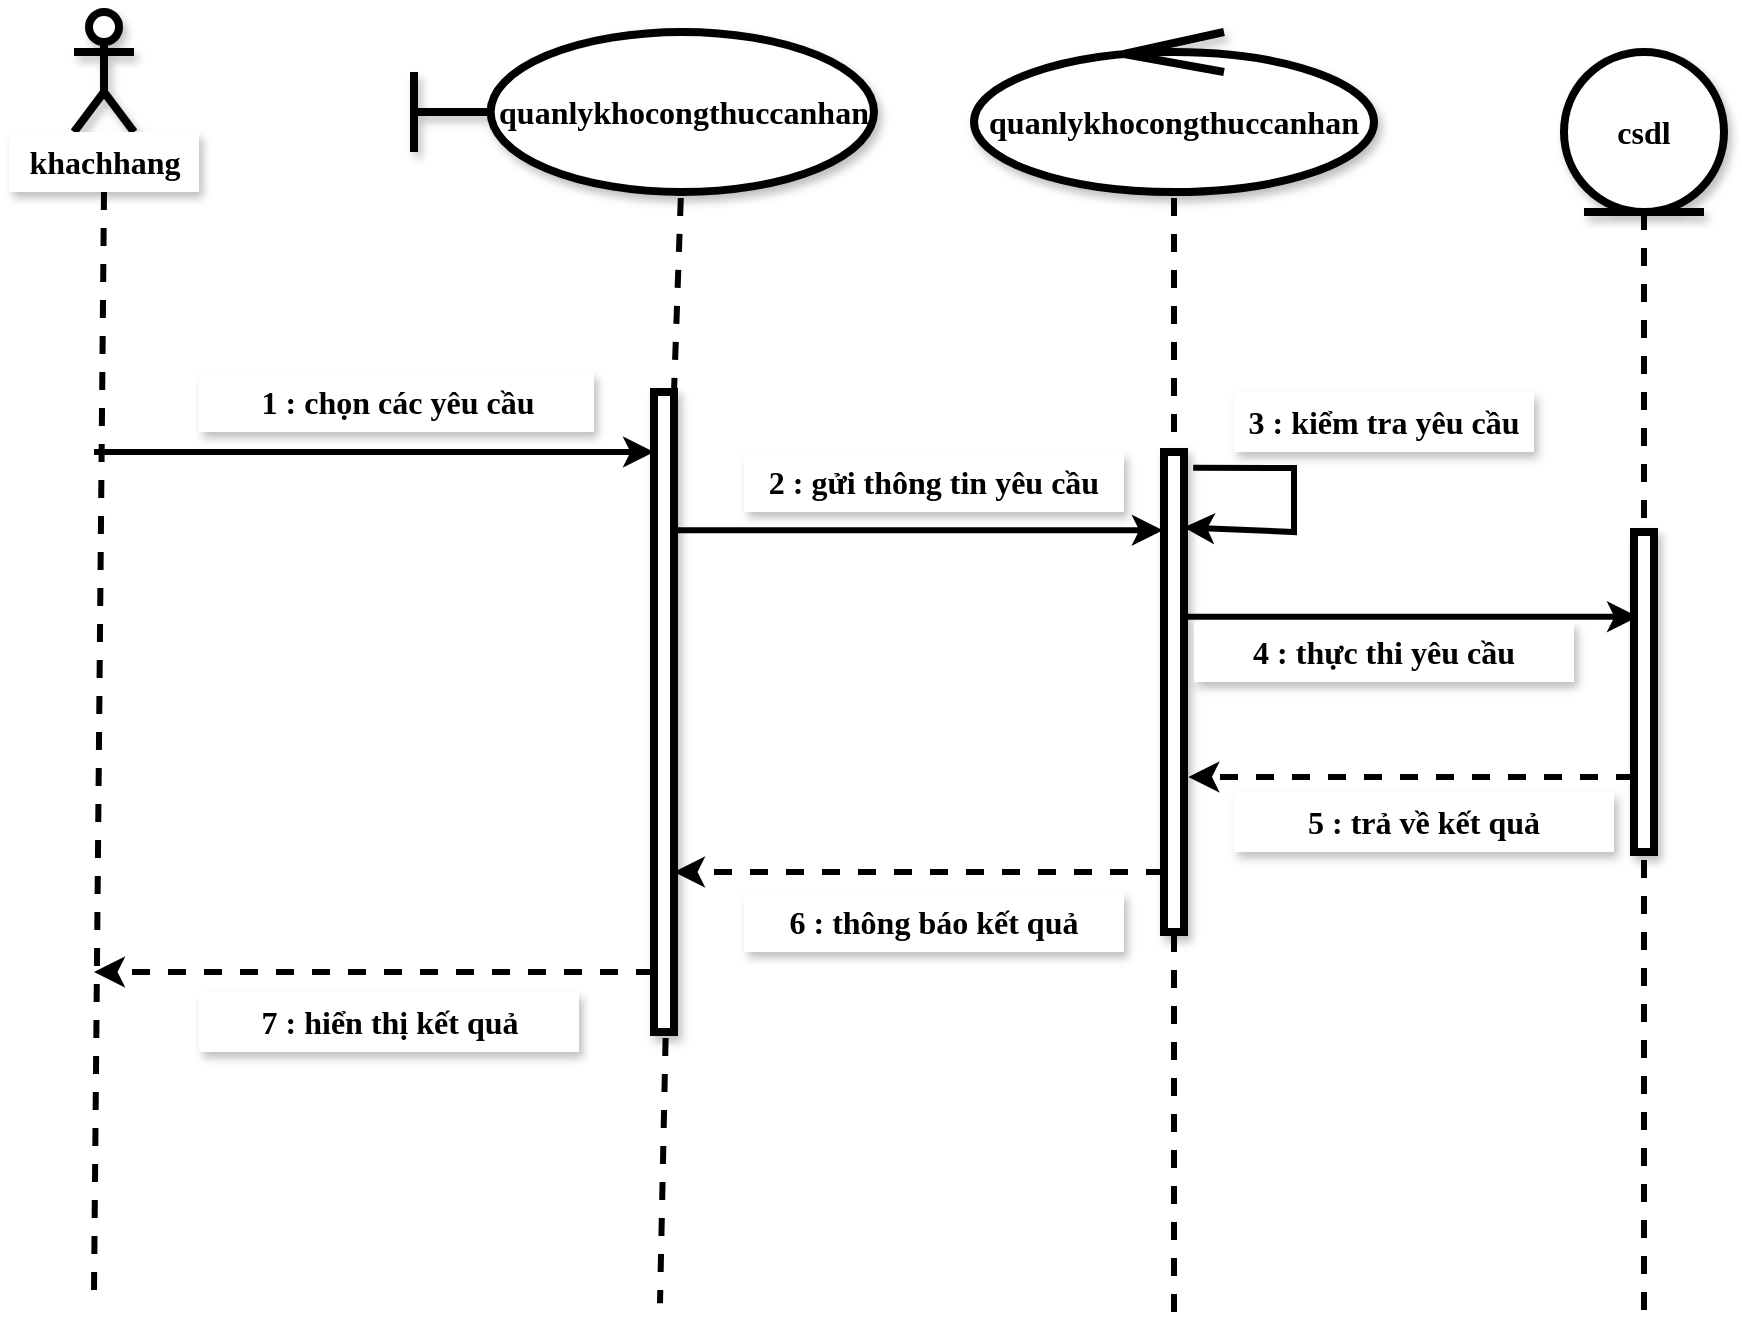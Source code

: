 <mxfile version="19.0.3" type="device"><diagram id="IEi1pzMXfGukTuwCNT0P" name="Trang-1"><mxGraphModel dx="1038" dy="649" grid="1" gridSize="10" guides="1" tooltips="1" connect="1" arrows="1" fold="1" page="1" pageScale="1" pageWidth="1100" pageHeight="850" math="0" shadow="0"><root><mxCell id="0"/><mxCell id="1" parent="0"/><mxCell id="JTMLCY5dQmVl4dVu43uP-19" style="edgeStyle=none;rounded=0;orthogonalLoop=1;jettySize=auto;html=1;exitX=0.5;exitY=1;exitDx=0;exitDy=0;dashed=1;fontFamily=Times New Roman;fontSize=16;endArrow=none;endFill=0;strokeWidth=3;" parent="1" source="JTMLCY5dQmVl4dVu43uP-10" edge="1"><mxGeometry relative="1" as="geometry"><mxPoint x="885" y="750" as="targetPoint"/></mxGeometry></mxCell><mxCell id="JTMLCY5dQmVl4dVu43uP-1" value="Actor" style="shape=umlActor;verticalLabelPosition=bottom;verticalAlign=top;html=1;strokeWidth=4;shadow=1;" parent="1" vertex="1"><mxGeometry x="100" y="100" width="30" height="60" as="geometry"/></mxCell><mxCell id="JTMLCY5dQmVl4dVu43uP-11" style="rounded=0;orthogonalLoop=1;jettySize=auto;html=1;exitX=0.5;exitY=1;exitDx=0;exitDy=0;fontFamily=Times New Roman;fontSize=16;dashed=1;endArrow=none;endFill=0;strokeWidth=3;" parent="1" source="JTMLCY5dQmVl4dVu43uP-4" edge="1"><mxGeometry relative="1" as="geometry"><mxPoint x="110" y="739.6" as="targetPoint"/></mxGeometry></mxCell><mxCell id="JTMLCY5dQmVl4dVu43uP-4" value="khachhang" style="text;html=1;strokeColor=none;fillColor=default;align=center;verticalAlign=middle;whiteSpace=wrap;rounded=0;shadow=1;fontSize=16;fontFamily=Times New Roman;fontStyle=1" parent="1" vertex="1"><mxGeometry x="67.5" y="160" width="95" height="30" as="geometry"/></mxCell><mxCell id="JTMLCY5dQmVl4dVu43uP-20" style="edgeStyle=none;rounded=0;orthogonalLoop=1;jettySize=auto;html=1;entryX=1.22;entryY=0.677;entryDx=0;entryDy=0;entryPerimeter=0;dashed=1;fontFamily=Times New Roman;fontSize=16;endArrow=classic;endFill=1;strokeWidth=3;" parent="1" source="JTMLCY5dQmVl4dVu43uP-7" target="JTMLCY5dQmVl4dVu43uP-6" edge="1"><mxGeometry relative="1" as="geometry"/></mxCell><mxCell id="JTMLCY5dQmVl4dVu43uP-34" style="edgeStyle=none;rounded=0;orthogonalLoop=1;jettySize=auto;html=1;fontFamily=Times New Roman;fontSize=16;startArrow=none;startFill=0;endArrow=classic;endFill=1;strokeWidth=3;entryX=0.98;entryY=0.157;entryDx=0;entryDy=0;entryPerimeter=0;exitX=1.46;exitY=0.033;exitDx=0;exitDy=0;exitPerimeter=0;" parent="1" source="JTMLCY5dQmVl4dVu43uP-6" target="JTMLCY5dQmVl4dVu43uP-6" edge="1"><mxGeometry relative="1" as="geometry"><mxPoint x="980" y="400" as="targetPoint"/><Array as="points"><mxPoint x="710" y="328"/><mxPoint x="710" y="360"/></Array></mxGeometry></mxCell><mxCell id="JTMLCY5dQmVl4dVu43uP-7" value="" style="html=1;points=[];perimeter=orthogonalPerimeter;shadow=1;fontFamily=Times New Roman;fontSize=16;strokeWidth=4;fillColor=default;" parent="1" vertex="1"><mxGeometry x="880" y="360" width="10" height="160" as="geometry"/></mxCell><mxCell id="JTMLCY5dQmVl4dVu43uP-12" style="edgeStyle=none;rounded=0;orthogonalLoop=1;jettySize=auto;html=1;exitX=0.58;exitY=1;exitDx=0;exitDy=3;exitPerimeter=0;dashed=1;fontFamily=Times New Roman;fontSize=16;endArrow=none;endFill=0;startArrow=none;strokeWidth=3;" parent="1" source="JTMLCY5dQmVl4dVu43uP-5" edge="1"><mxGeometry relative="1" as="geometry"><mxPoint x="393" y="745.6" as="targetPoint"/></mxGeometry></mxCell><mxCell id="JTMLCY5dQmVl4dVu43uP-8" value="quanlykhocongthuccanhan" style="shape=umlBoundary;whiteSpace=wrap;html=1;shadow=1;fontFamily=Times New Roman;fontSize=16;strokeWidth=4;fillColor=default;fontStyle=1;points=[[0.58,1,0,0,3]];" parent="1" vertex="1"><mxGeometry x="270" y="110" width="230" height="80" as="geometry"/></mxCell><mxCell id="JTMLCY5dQmVl4dVu43uP-14" style="edgeStyle=none;rounded=0;orthogonalLoop=1;jettySize=auto;html=1;exitX=0.5;exitY=1;exitDx=0;exitDy=3;exitPerimeter=0;dashed=1;fontFamily=Times New Roman;fontSize=16;endArrow=none;endFill=0;startArrow=none;strokeWidth=3;" parent="1" source="JTMLCY5dQmVl4dVu43uP-6" edge="1"><mxGeometry relative="1" as="geometry"><mxPoint x="650" y="750" as="targetPoint"/><Array as="points"><mxPoint x="650" y="490"/></Array></mxGeometry></mxCell><mxCell id="JTMLCY5dQmVl4dVu43uP-9" value="quanlykhocongthuccanhan" style="ellipse;shape=umlControl;whiteSpace=wrap;html=1;shadow=1;fontFamily=Times New Roman;fontSize=16;strokeWidth=4;fillColor=default;fontStyle=1;points=[[0.5,1,0,0,3]];" parent="1" vertex="1"><mxGeometry x="550" y="110" width="200" height="80" as="geometry"/></mxCell><mxCell id="JTMLCY5dQmVl4dVu43uP-10" value="csdl" style="ellipse;shape=umlEntity;whiteSpace=wrap;html=1;shadow=1;fontFamily=Times New Roman;fontSize=16;strokeWidth=4;fillColor=default;fontStyle=1" parent="1" vertex="1"><mxGeometry x="845" y="120" width="80" height="80" as="geometry"/></mxCell><mxCell id="JTMLCY5dQmVl4dVu43uP-22" style="edgeStyle=none;rounded=0;orthogonalLoop=1;jettySize=auto;html=1;dashed=1;fontFamily=Times New Roman;fontSize=16;endArrow=classic;endFill=1;strokeWidth=3;" parent="1" source="JTMLCY5dQmVl4dVu43uP-5" edge="1"><mxGeometry relative="1" as="geometry"><mxPoint x="110" y="580" as="targetPoint"/></mxGeometry></mxCell><mxCell id="JTMLCY5dQmVl4dVu43uP-24" style="edgeStyle=none;rounded=0;orthogonalLoop=1;jettySize=auto;html=1;entryX=-0.06;entryY=0.163;entryDx=0;entryDy=0;entryPerimeter=0;fontFamily=Times New Roman;fontSize=16;endArrow=classic;endFill=1;strokeWidth=3;" parent="1" source="JTMLCY5dQmVl4dVu43uP-5" target="JTMLCY5dQmVl4dVu43uP-6" edge="1"><mxGeometry relative="1" as="geometry"/></mxCell><mxCell id="JTMLCY5dQmVl4dVu43uP-25" style="edgeStyle=none;rounded=0;orthogonalLoop=1;jettySize=auto;html=1;fontFamily=Times New Roman;fontSize=16;endArrow=none;endFill=0;strokeWidth=3;startArrow=classic;startFill=1;" parent="1" source="JTMLCY5dQmVl4dVu43uP-5" edge="1"><mxGeometry relative="1" as="geometry"><mxPoint x="110" y="320" as="targetPoint"/></mxGeometry></mxCell><mxCell id="JTMLCY5dQmVl4dVu43uP-5" value="" style="html=1;points=[];perimeter=orthogonalPerimeter;shadow=1;fontFamily=Times New Roman;fontSize=16;strokeWidth=4;fillColor=default;" parent="1" vertex="1"><mxGeometry x="390" y="290" width="10" height="320" as="geometry"/></mxCell><mxCell id="JTMLCY5dQmVl4dVu43uP-13" value="" style="edgeStyle=none;rounded=0;orthogonalLoop=1;jettySize=auto;html=1;exitX=0.58;exitY=1;exitDx=0;exitDy=3;exitPerimeter=0;dashed=1;fontFamily=Times New Roman;fontSize=16;endArrow=none;endFill=0;strokeWidth=3;" parent="1" source="JTMLCY5dQmVl4dVu43uP-8" target="JTMLCY5dQmVl4dVu43uP-5" edge="1"><mxGeometry relative="1" as="geometry"><mxPoint x="393" y="745.6" as="targetPoint"/><mxPoint x="393" y="193" as="sourcePoint"/></mxGeometry></mxCell><mxCell id="JTMLCY5dQmVl4dVu43uP-21" style="edgeStyle=none;rounded=0;orthogonalLoop=1;jettySize=auto;html=1;entryX=1;entryY=0.75;entryDx=0;entryDy=0;entryPerimeter=0;dashed=1;fontFamily=Times New Roman;fontSize=16;endArrow=classic;endFill=1;strokeWidth=3;" parent="1" source="JTMLCY5dQmVl4dVu43uP-6" target="JTMLCY5dQmVl4dVu43uP-5" edge="1"><mxGeometry relative="1" as="geometry"/></mxCell><mxCell id="JTMLCY5dQmVl4dVu43uP-23" style="edgeStyle=none;rounded=0;orthogonalLoop=1;jettySize=auto;html=1;entryX=0.2;entryY=0.265;entryDx=0;entryDy=0;entryPerimeter=0;fontFamily=Times New Roman;fontSize=16;endArrow=classic;endFill=1;strokeWidth=3;" parent="1" source="JTMLCY5dQmVl4dVu43uP-6" target="JTMLCY5dQmVl4dVu43uP-7" edge="1"><mxGeometry relative="1" as="geometry"/></mxCell><mxCell id="JTMLCY5dQmVl4dVu43uP-6" value="" style="html=1;points=[];perimeter=orthogonalPerimeter;shadow=1;fontFamily=Times New Roman;fontSize=16;strokeWidth=4;fillColor=default;" parent="1" vertex="1"><mxGeometry x="645" y="320" width="10" height="240" as="geometry"/></mxCell><mxCell id="JTMLCY5dQmVl4dVu43uP-15" value="" style="edgeStyle=none;rounded=0;orthogonalLoop=1;jettySize=auto;html=1;exitX=0.5;exitY=1;exitDx=0;exitDy=3;exitPerimeter=0;dashed=1;fontFamily=Times New Roman;fontSize=16;endArrow=none;endFill=0;strokeWidth=3;" parent="1" source="JTMLCY5dQmVl4dVu43uP-9" target="JTMLCY5dQmVl4dVu43uP-6" edge="1"><mxGeometry relative="1" as="geometry"><mxPoint x="650" y="750" as="targetPoint"/><mxPoint x="650" y="193" as="sourcePoint"/><Array as="points"/></mxGeometry></mxCell><mxCell id="JTMLCY5dQmVl4dVu43uP-27" value="1 : chọn các yêu cầu" style="text;html=1;strokeColor=none;fillColor=default;align=center;verticalAlign=middle;whiteSpace=wrap;rounded=0;shadow=1;fontSize=16;fontFamily=Times New Roman;fontStyle=1" parent="1" vertex="1"><mxGeometry x="162.5" y="280" width="197.5" height="30" as="geometry"/></mxCell><mxCell id="JTMLCY5dQmVl4dVu43uP-29" value="2 : gửi thông tin yêu cầu" style="text;html=1;strokeColor=none;fillColor=default;align=center;verticalAlign=middle;whiteSpace=wrap;rounded=0;shadow=1;fontSize=16;fontFamily=Times New Roman;fontStyle=1" parent="1" vertex="1"><mxGeometry x="435" y="320" width="190" height="30" as="geometry"/></mxCell><mxCell id="JTMLCY5dQmVl4dVu43uP-30" value="4 : thực thi yêu cầu" style="text;html=1;strokeColor=none;fillColor=default;align=center;verticalAlign=middle;whiteSpace=wrap;rounded=0;shadow=1;fontSize=16;fontFamily=Times New Roman;fontStyle=1" parent="1" vertex="1"><mxGeometry x="660" y="405" width="190" height="30" as="geometry"/></mxCell><mxCell id="JTMLCY5dQmVl4dVu43uP-31" value="5 : trả về kết quả" style="text;html=1;strokeColor=none;fillColor=default;align=center;verticalAlign=middle;whiteSpace=wrap;rounded=0;shadow=1;fontSize=16;fontFamily=Times New Roman;fontStyle=1" parent="1" vertex="1"><mxGeometry x="680" y="490" width="190" height="30" as="geometry"/></mxCell><mxCell id="JTMLCY5dQmVl4dVu43uP-32" value="6 : thông báo kết quả" style="text;html=1;strokeColor=none;fillColor=default;align=center;verticalAlign=middle;whiteSpace=wrap;rounded=0;shadow=1;fontSize=16;fontFamily=Times New Roman;fontStyle=1" parent="1" vertex="1"><mxGeometry x="435" y="540" width="190" height="30" as="geometry"/></mxCell><mxCell id="JTMLCY5dQmVl4dVu43uP-33" value="7 : hiển thị kết quả" style="text;html=1;strokeColor=none;fillColor=default;align=center;verticalAlign=middle;whiteSpace=wrap;rounded=0;shadow=1;fontSize=16;fontFamily=Times New Roman;fontStyle=1" parent="1" vertex="1"><mxGeometry x="162.5" y="590" width="190" height="30" as="geometry"/></mxCell><mxCell id="JTMLCY5dQmVl4dVu43uP-35" value="3 : kiểm tra yêu cầu" style="text;html=1;strokeColor=none;fillColor=default;align=center;verticalAlign=middle;whiteSpace=wrap;rounded=0;shadow=1;fontSize=16;fontFamily=Times New Roman;fontStyle=1" parent="1" vertex="1"><mxGeometry x="680" y="290" width="150" height="30" as="geometry"/></mxCell></root></mxGraphModel></diagram></mxfile>